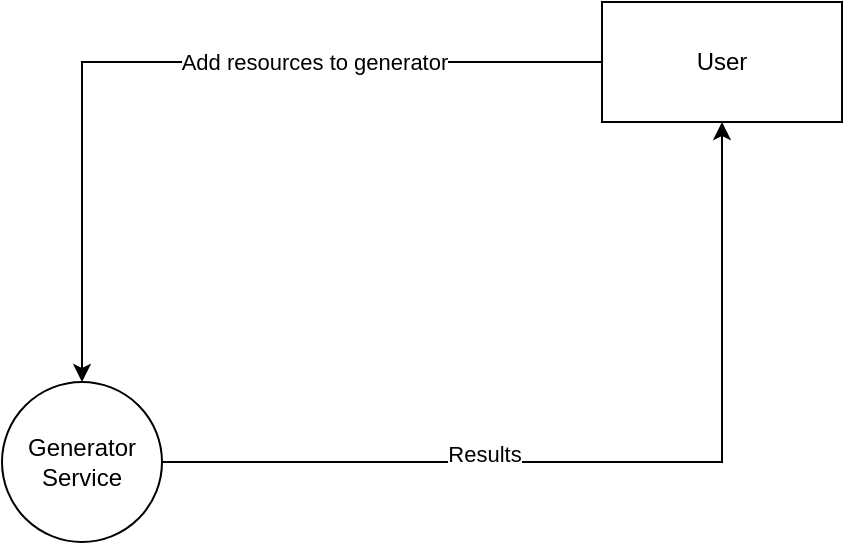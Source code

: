 <mxfile version="21.3.2" type="github">
  <diagram name="Page-1" id="ZSuanhP7EGacNlxVEqk-">
    <mxGraphModel dx="1434" dy="835" grid="1" gridSize="10" guides="1" tooltips="1" connect="1" arrows="1" fold="1" page="1" pageScale="1" pageWidth="827" pageHeight="1169" math="0" shadow="0">
      <root>
        <mxCell id="0" />
        <mxCell id="1" parent="0" />
        <mxCell id="VnHZ7a9inWrmDPMVAdLS-5" style="edgeStyle=orthogonalEdgeStyle;rounded=0;orthogonalLoop=1;jettySize=auto;html=1;" parent="1" source="VnHZ7a9inWrmDPMVAdLS-1" target="VnHZ7a9inWrmDPMVAdLS-2" edge="1">
          <mxGeometry relative="1" as="geometry" />
        </mxCell>
        <mxCell id="VnHZ7a9inWrmDPMVAdLS-6" value="Results" style="edgeLabel;html=1;align=center;verticalAlign=middle;resizable=0;points=[];" parent="VnHZ7a9inWrmDPMVAdLS-5" vertex="1" connectable="0">
          <mxGeometry x="-0.284" y="4" relative="1" as="geometry">
            <mxPoint as="offset" />
          </mxGeometry>
        </mxCell>
        <mxCell id="VnHZ7a9inWrmDPMVAdLS-1" value="Generator Service" style="ellipse;whiteSpace=wrap;html=1;aspect=fixed;" parent="1" vertex="1">
          <mxGeometry x="204" y="470" width="80" height="80" as="geometry" />
        </mxCell>
        <mxCell id="VnHZ7a9inWrmDPMVAdLS-3" style="edgeStyle=orthogonalEdgeStyle;rounded=0;orthogonalLoop=1;jettySize=auto;html=1;entryX=0.5;entryY=0;entryDx=0;entryDy=0;" parent="1" source="VnHZ7a9inWrmDPMVAdLS-2" target="VnHZ7a9inWrmDPMVAdLS-1" edge="1">
          <mxGeometry relative="1" as="geometry" />
        </mxCell>
        <mxCell id="VnHZ7a9inWrmDPMVAdLS-4" value="Add resources to generator" style="edgeLabel;html=1;align=center;verticalAlign=middle;resizable=0;points=[];" parent="VnHZ7a9inWrmDPMVAdLS-3" vertex="1" connectable="0">
          <mxGeometry x="-0.181" y="-2" relative="1" as="geometry">
            <mxPoint x="28" y="2" as="offset" />
          </mxGeometry>
        </mxCell>
        <mxCell id="VnHZ7a9inWrmDPMVAdLS-2" value="User" style="rounded=0;whiteSpace=wrap;html=1;" parent="1" vertex="1">
          <mxGeometry x="504" y="280" width="120" height="60" as="geometry" />
        </mxCell>
      </root>
    </mxGraphModel>
  </diagram>
</mxfile>
